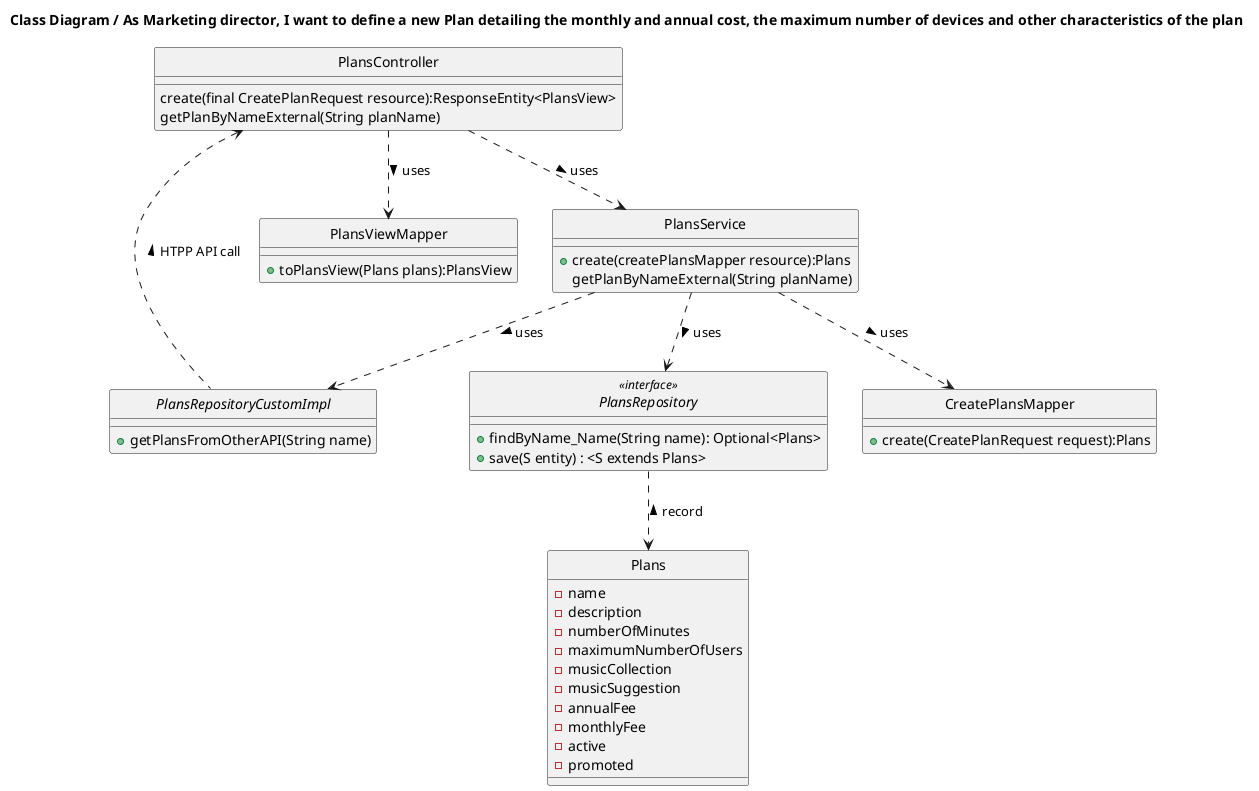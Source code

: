 @startuml
'https://plantuml.com/class-diagram
hide circle
class PlansRepository <<interface>>

title Class Diagram / As Marketing director, I want to define a new Plan detailing the monthly and annual cost, the maximum number of devices and other characteristics of the plan



class Plans{
    -name
    - description
    - numberOfMinutes
    -maximumNumberOfUsers
    -musicCollection
     -musicSuggestion
     -annualFee
     -monthlyFee
     -active
     -promoted
}
class PlansViewMapper{
    +toPlansView(Plans plans):PlansView
}
class PlansController{
    create(final CreatePlanRequest resource):ResponseEntity<PlansView>
    getPlanByNameExternal(String planName)
    }
class PlansService{
 +create(createPlansMapper resource):Plans
 getPlanByNameExternal(String planName)


}
class CreatePlansMapper{
    +create(CreatePlanRequest request):Plans
}

interface PlansRepository
{
+findByName_Name(String name): Optional<Plans>
+save(S entity) : <S extends Plans>
}

interface PlansRepositoryCustomImpl
{
+ getPlansFromOtherAPI(String name)

}


PlansController ..> PlansService: uses >
PlansService ..> PlansRepository: uses >
PlansService ..> PlansRepositoryCustomImpl: uses >
PlansRepository ..> Plans: < record
PlansRepositoryCustomImpl ..left>PlansController: HTPP API call >
PlansService ..> CreatePlansMapper: uses >
PlansController ..>PlansViewMapper: uses >
@enduml
